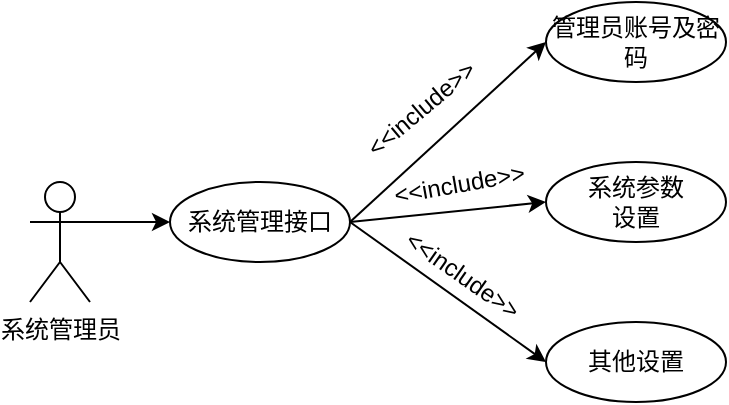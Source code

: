 <mxfile version="10.6.0" type="github"><diagram id="GPir6BHJ-jWpbCKGryv4" name="Page-1"><mxGraphModel dx="481" dy="540" grid="1" gridSize="10" guides="1" tooltips="1" connect="1" arrows="1" fold="1" page="1" pageScale="1" pageWidth="827" pageHeight="1169" math="0" shadow="0"><root><mxCell id="0"/><mxCell id="1" parent="0"/><mxCell id="5ZdK5qIkKV2sxPN5clez-1" value="系统管理员&lt;br&gt;&lt;br&gt;" style="shape=umlActor;verticalLabelPosition=bottom;labelBackgroundColor=#ffffff;verticalAlign=top;html=1;" parent="1" vertex="1"><mxGeometry x="110" y="230" width="30" height="60" as="geometry"/></mxCell><mxCell id="5ZdK5qIkKV2sxPN5clez-2" value="系统管理接口" style="ellipse;whiteSpace=wrap;html=1;" parent="1" vertex="1"><mxGeometry x="180" y="230" width="90" height="40" as="geometry"/></mxCell><mxCell id="5ZdK5qIkKV2sxPN5clez-3" value="&lt;span&gt;管理员账号&lt;/span&gt;&lt;span&gt;及密码&lt;/span&gt;" style="ellipse;whiteSpace=wrap;html=1;" parent="1" vertex="1"><mxGeometry x="368" y="140" width="90" height="40" as="geometry"/></mxCell><mxCell id="5ZdK5qIkKV2sxPN5clez-4" value="&lt;span&gt;系统参数&lt;br&gt;设置&lt;/span&gt;" style="ellipse;whiteSpace=wrap;html=1;" parent="1" vertex="1"><mxGeometry x="368" y="220" width="90" height="40" as="geometry"/></mxCell><mxCell id="5ZdK5qIkKV2sxPN5clez-5" value="&lt;span&gt;其他设置&lt;/span&gt;" style="ellipse;whiteSpace=wrap;html=1;" parent="1" vertex="1"><mxGeometry x="368" y="300" width="90" height="40" as="geometry"/></mxCell><mxCell id="5ZdK5qIkKV2sxPN5clez-7" value="" style="endArrow=classic;html=1;exitX=1;exitY=0.333;exitDx=0;exitDy=0;exitPerimeter=0;entryX=0;entryY=0.5;entryDx=0;entryDy=0;" parent="1" source="5ZdK5qIkKV2sxPN5clez-1" target="5ZdK5qIkKV2sxPN5clez-2" edge="1"><mxGeometry width="50" height="50" relative="1" as="geometry"><mxPoint x="170" y="490" as="sourcePoint"/><mxPoint x="220" y="440" as="targetPoint"/></mxGeometry></mxCell><mxCell id="5ZdK5qIkKV2sxPN5clez-8" value="" style="endArrow=classic;html=1;exitX=1;exitY=0.5;exitDx=0;exitDy=0;entryX=0;entryY=0.5;entryDx=0;entryDy=0;" parent="1" source="5ZdK5qIkKV2sxPN5clez-2" target="5ZdK5qIkKV2sxPN5clez-3" edge="1"><mxGeometry width="50" height="50" relative="1" as="geometry"><mxPoint x="110" y="490" as="sourcePoint"/><mxPoint x="160" y="440" as="targetPoint"/><Array as="points"/></mxGeometry></mxCell><mxCell id="5ZdK5qIkKV2sxPN5clez-9" value="" style="endArrow=classic;html=1;exitX=1;exitY=0.5;exitDx=0;exitDy=0;entryX=0;entryY=0.5;entryDx=0;entryDy=0;" parent="1" source="5ZdK5qIkKV2sxPN5clez-2" target="5ZdK5qIkKV2sxPN5clez-4" edge="1"><mxGeometry width="50" height="50" relative="1" as="geometry"><mxPoint x="110" y="490" as="sourcePoint"/><mxPoint x="160" y="440" as="targetPoint"/></mxGeometry></mxCell><mxCell id="5ZdK5qIkKV2sxPN5clez-10" value="" style="endArrow=classic;html=1;entryX=0;entryY=0.5;entryDx=0;entryDy=0;exitX=1;exitY=0.5;exitDx=0;exitDy=0;" parent="1" source="5ZdK5qIkKV2sxPN5clez-2" target="5ZdK5qIkKV2sxPN5clez-5" edge="1"><mxGeometry width="50" height="50" relative="1" as="geometry"><mxPoint x="340" y="250" as="sourcePoint"/><mxPoint x="378" y="170" as="targetPoint"/><Array as="points"/></mxGeometry></mxCell><mxCell id="5ZdK5qIkKV2sxPN5clez-14" value="&amp;lt;&amp;lt;include&amp;gt;&amp;gt;&lt;br&gt;" style="text;html=1;resizable=0;points=[];autosize=1;align=left;verticalAlign=top;spacingTop=-4;direction=south;rotation=-40;" parent="1" vertex="1"><mxGeometry x="270" y="180" width="80" height="20" as="geometry"/></mxCell><mxCell id="5ZdK5qIkKV2sxPN5clez-18" value="&amp;lt;&amp;lt;include&amp;gt;&amp;gt;&lt;br&gt;" style="text;html=1;resizable=0;points=[];autosize=1;align=left;verticalAlign=top;spacingTop=-4;direction=south;rotation=-10;" parent="1" vertex="1"><mxGeometry x="290" y="220" width="80" height="20" as="geometry"/></mxCell><mxCell id="5ZdK5qIkKV2sxPN5clez-20" value="&amp;lt;&amp;lt;include&amp;gt;&amp;gt;&lt;br&gt;" style="text;html=1;resizable=0;points=[];autosize=1;align=left;verticalAlign=top;spacingTop=-4;direction=south;rotation=35;" parent="1" vertex="1"><mxGeometry x="290" y="270" width="80" height="20" as="geometry"/></mxCell></root></mxGraphModel></diagram></mxfile>